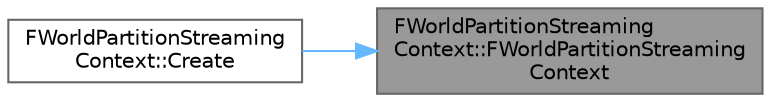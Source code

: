 digraph "FWorldPartitionStreamingContext::FWorldPartitionStreamingContext"
{
 // INTERACTIVE_SVG=YES
 // LATEX_PDF_SIZE
  bgcolor="transparent";
  edge [fontname=Helvetica,fontsize=10,labelfontname=Helvetica,labelfontsize=10];
  node [fontname=Helvetica,fontsize=10,shape=box,height=0.2,width=0.4];
  rankdir="RL";
  Node1 [id="Node000001",label="FWorldPartitionStreaming\lContext::FWorldPartitionStreaming\lContext",height=0.2,width=0.4,color="gray40", fillcolor="grey60", style="filled", fontcolor="black",tooltip=" "];
  Node1 -> Node2 [id="edge1_Node000001_Node000002",dir="back",color="steelblue1",style="solid",tooltip=" "];
  Node2 [id="Node000002",label="FWorldPartitionStreaming\lContext::Create",height=0.2,width=0.4,color="grey40", fillcolor="white", style="filled",URL="$d8/d43/structFWorldPartitionStreamingContext.html#af93abe554f540623b7c19cbaab34fd2d",tooltip=" "];
}

